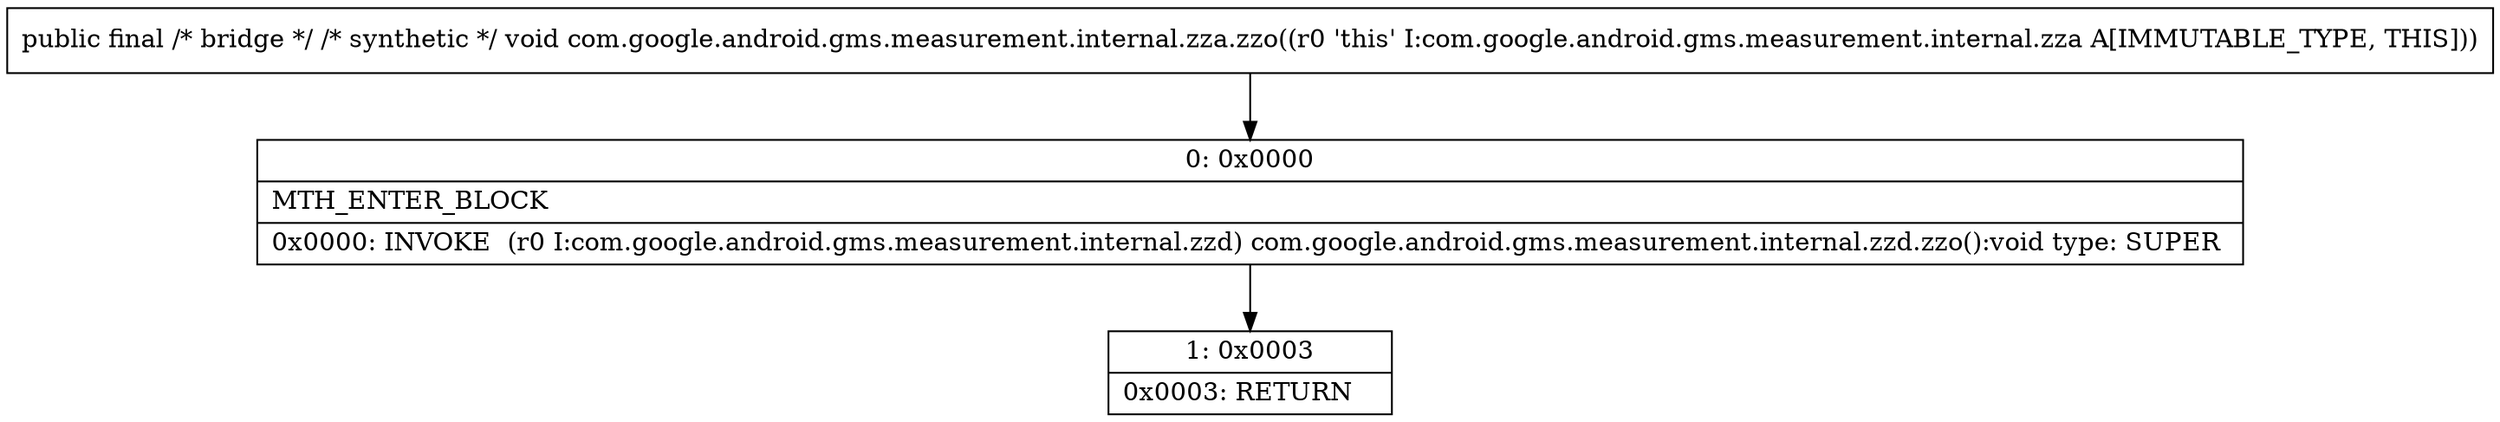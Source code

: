 digraph "CFG forcom.google.android.gms.measurement.internal.zza.zzo()V" {
Node_0 [shape=record,label="{0\:\ 0x0000|MTH_ENTER_BLOCK\l|0x0000: INVOKE  (r0 I:com.google.android.gms.measurement.internal.zzd) com.google.android.gms.measurement.internal.zzd.zzo():void type: SUPER \l}"];
Node_1 [shape=record,label="{1\:\ 0x0003|0x0003: RETURN   \l}"];
MethodNode[shape=record,label="{public final \/* bridge *\/ \/* synthetic *\/ void com.google.android.gms.measurement.internal.zza.zzo((r0 'this' I:com.google.android.gms.measurement.internal.zza A[IMMUTABLE_TYPE, THIS])) }"];
MethodNode -> Node_0;
Node_0 -> Node_1;
}

